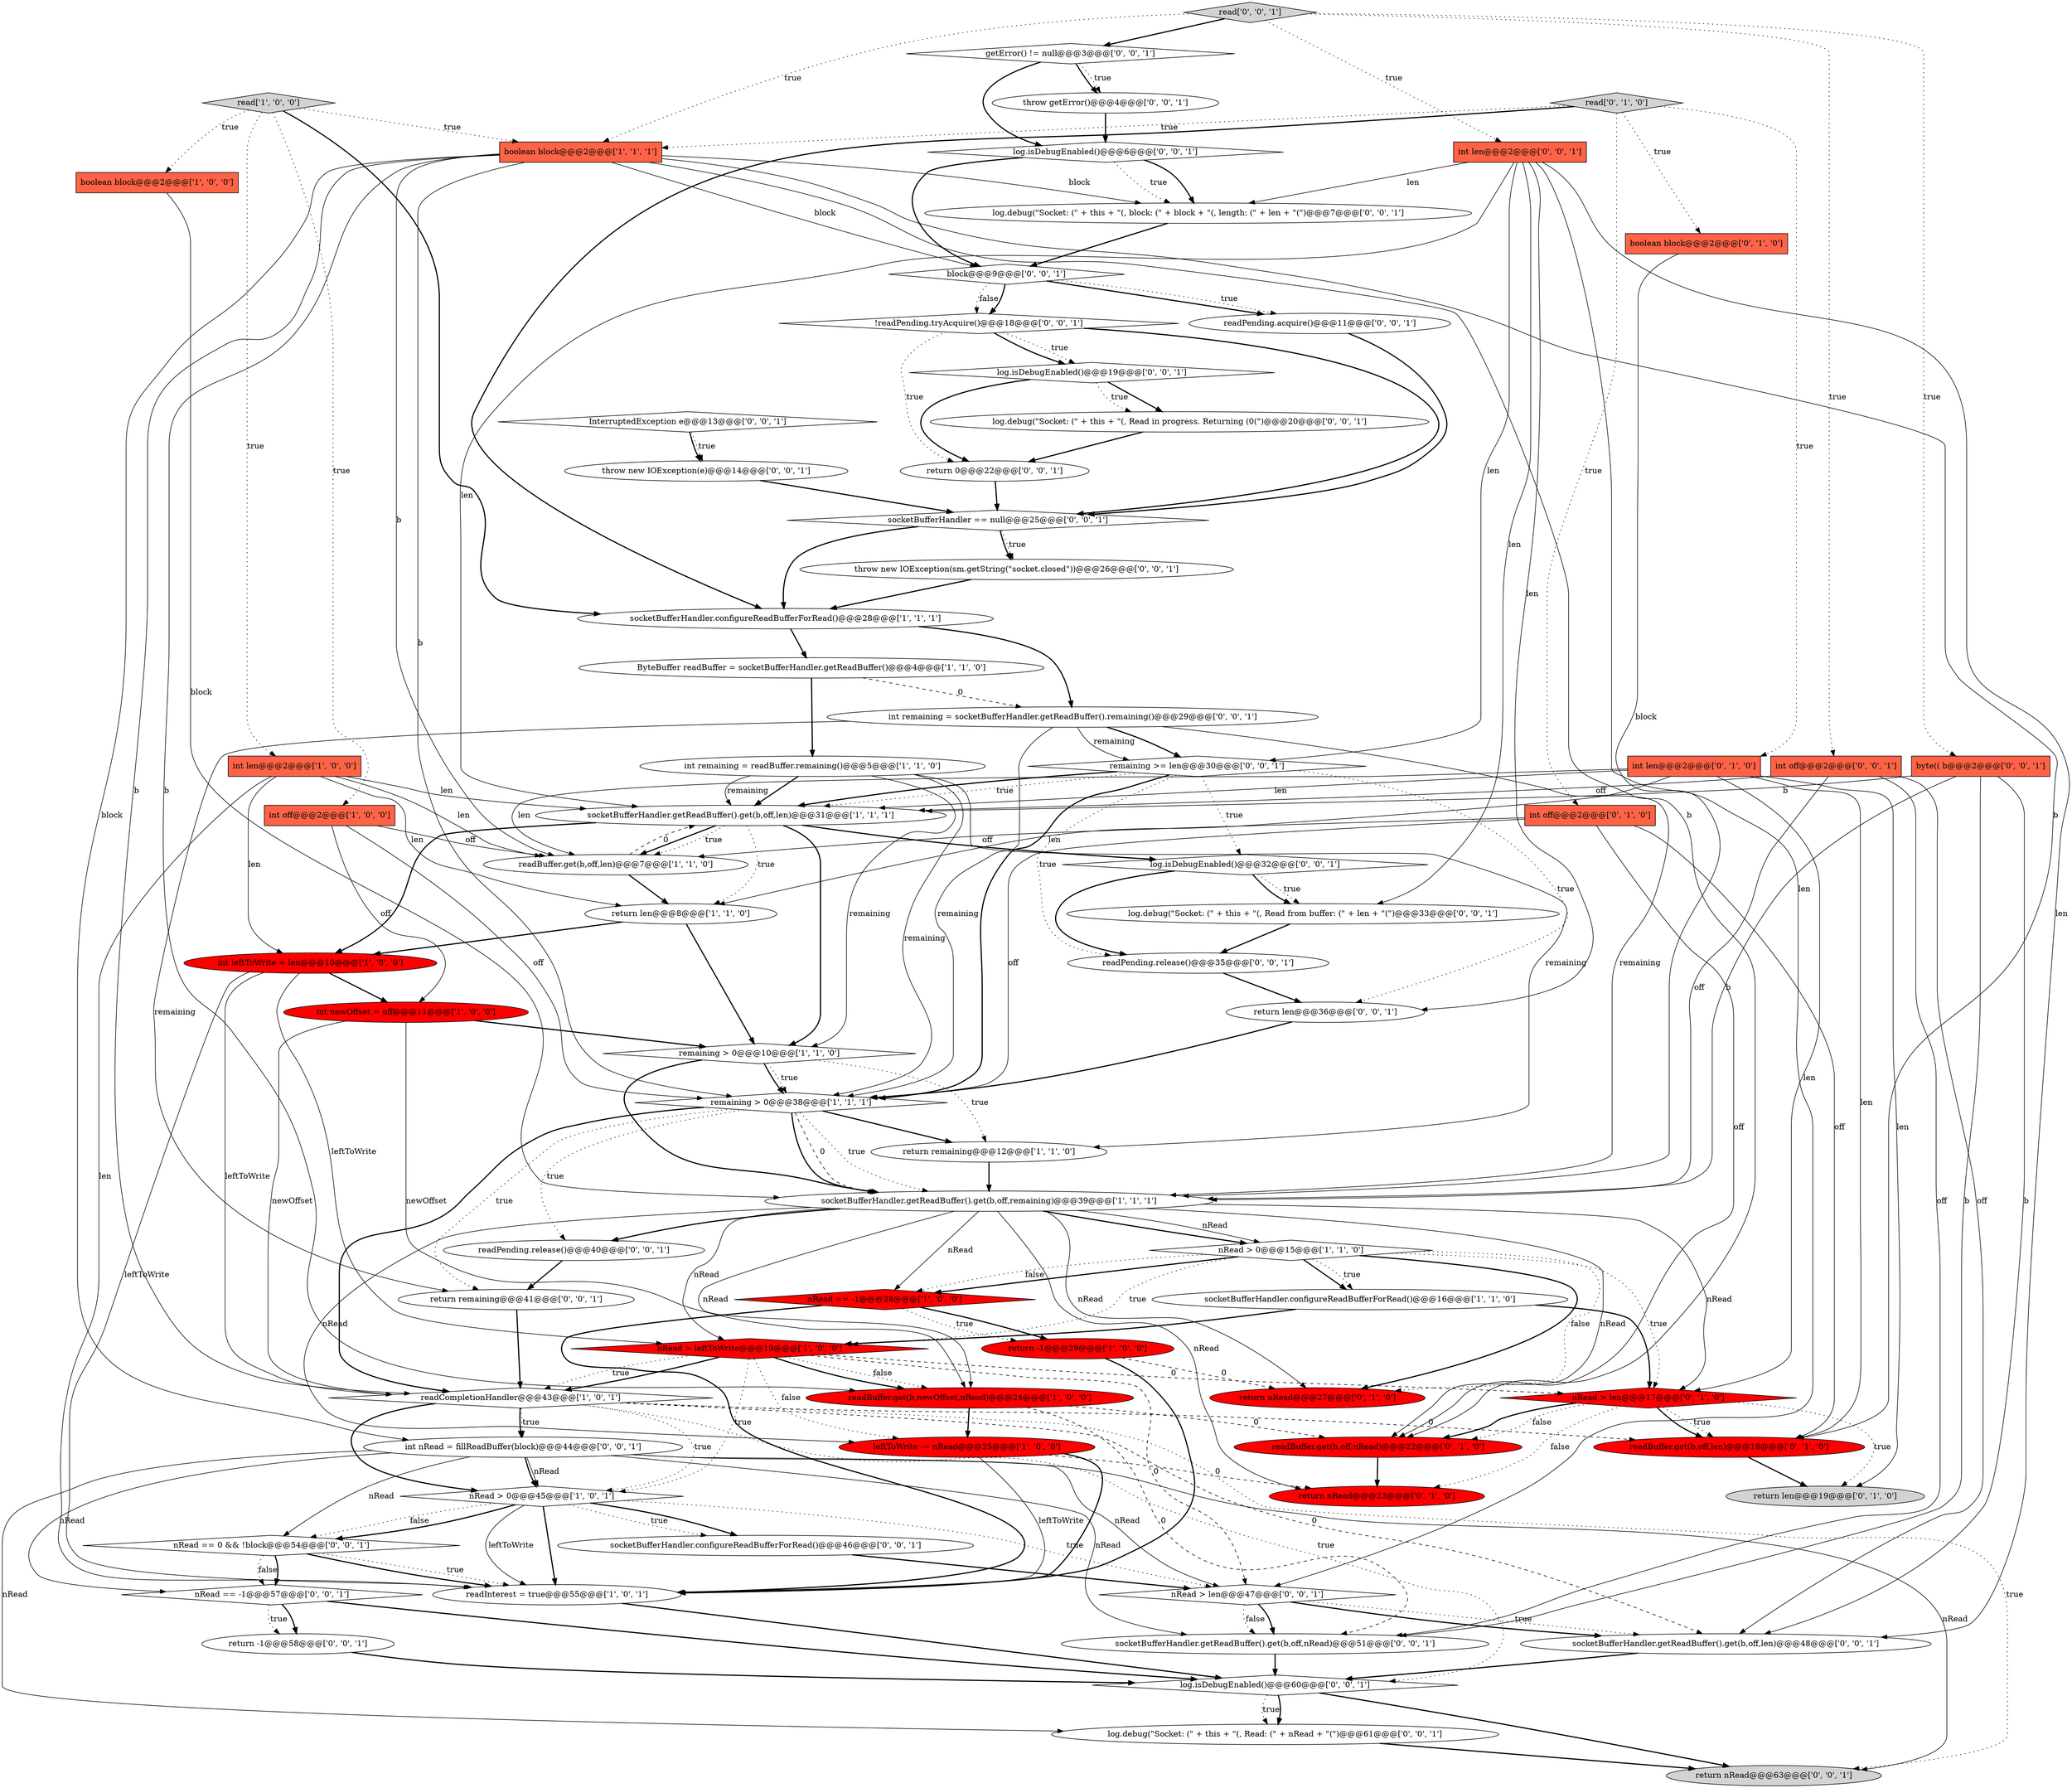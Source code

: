 digraph {
25 [style = filled, label = "readBuffer.get(b,newOffset,nRead)@@@24@@@['1', '0', '0']", fillcolor = red, shape = ellipse image = "AAA1AAABBB1BBB"];
28 [style = filled, label = "int off@@@2@@@['0', '1', '0']", fillcolor = tomato, shape = box image = "AAA0AAABBB2BBB"];
15 [style = filled, label = "int off@@@2@@@['1', '0', '0']", fillcolor = tomato, shape = box image = "AAA0AAABBB1BBB"];
46 [style = filled, label = "readPending.release()@@@40@@@['0', '0', '1']", fillcolor = white, shape = ellipse image = "AAA0AAABBB3BBB"];
45 [style = filled, label = "throw getError()@@@4@@@['0', '0', '1']", fillcolor = white, shape = ellipse image = "AAA0AAABBB3BBB"];
56 [style = filled, label = "int remaining = socketBufferHandler.getReadBuffer().remaining()@@@29@@@['0', '0', '1']", fillcolor = white, shape = ellipse image = "AAA0AAABBB3BBB"];
5 [style = filled, label = "return len@@@8@@@['1', '1', '0']", fillcolor = white, shape = ellipse image = "AAA0AAABBB1BBB"];
2 [style = filled, label = "boolean block@@@2@@@['1', '0', '0']", fillcolor = tomato, shape = box image = "AAA0AAABBB1BBB"];
22 [style = filled, label = "int remaining = readBuffer.remaining()@@@5@@@['1', '1', '0']", fillcolor = white, shape = ellipse image = "AAA0AAABBB1BBB"];
14 [style = filled, label = "socketBufferHandler.getReadBuffer().get(b,off,remaining)@@@39@@@['1', '1', '1']", fillcolor = white, shape = ellipse image = "AAA0AAABBB1BBB"];
39 [style = filled, label = "log.isDebugEnabled()@@@6@@@['0', '0', '1']", fillcolor = white, shape = diamond image = "AAA0AAABBB3BBB"];
47 [style = filled, label = "socketBufferHandler.getReadBuffer().get(b,off,nRead)@@@51@@@['0', '0', '1']", fillcolor = white, shape = ellipse image = "AAA0AAABBB3BBB"];
65 [style = filled, label = "log.debug(\"Socket: (\" + this + \"(, Read: (\" + nRead + \"(\")@@@61@@@['0', '0', '1']", fillcolor = white, shape = ellipse image = "AAA0AAABBB3BBB"];
51 [style = filled, label = "log.debug(\"Socket: (\" + this + \"(, block: (\" + block + \"(, length: (\" + len + \"(\")@@@7@@@['0', '0', '1']", fillcolor = white, shape = ellipse image = "AAA0AAABBB3BBB"];
10 [style = filled, label = "remaining > 0@@@10@@@['1', '1', '0']", fillcolor = white, shape = diamond image = "AAA0AAABBB1BBB"];
72 [style = filled, label = "log.isDebugEnabled()@@@60@@@['0', '0', '1']", fillcolor = white, shape = diamond image = "AAA0AAABBB3BBB"];
35 [style = filled, label = "return nRead@@@23@@@['0', '1', '0']", fillcolor = red, shape = ellipse image = "AAA1AAABBB2BBB"];
18 [style = filled, label = "socketBufferHandler.getReadBuffer().get(b,off,len)@@@31@@@['1', '1', '1']", fillcolor = white, shape = ellipse image = "AAA0AAABBB1BBB"];
37 [style = filled, label = "socketBufferHandler.configureReadBufferForRead()@@@46@@@['0', '0', '1']", fillcolor = white, shape = ellipse image = "AAA0AAABBB3BBB"];
20 [style = filled, label = "nRead == -1@@@28@@@['1', '0', '0']", fillcolor = red, shape = diamond image = "AAA1AAABBB1BBB"];
23 [style = filled, label = "nRead > 0@@@15@@@['1', '1', '0']", fillcolor = white, shape = diamond image = "AAA0AAABBB1BBB"];
55 [style = filled, label = "log.isDebugEnabled()@@@32@@@['0', '0', '1']", fillcolor = white, shape = diamond image = "AAA0AAABBB3BBB"];
29 [style = filled, label = "nRead > len@@@17@@@['0', '1', '0']", fillcolor = red, shape = diamond image = "AAA1AAABBB2BBB"];
16 [style = filled, label = "ByteBuffer readBuffer = socketBufferHandler.getReadBuffer()@@@4@@@['1', '1', '0']", fillcolor = white, shape = ellipse image = "AAA0AAABBB1BBB"];
41 [style = filled, label = "return len@@@36@@@['0', '0', '1']", fillcolor = white, shape = ellipse image = "AAA0AAABBB3BBB"];
59 [style = filled, label = "block@@@9@@@['0', '0', '1']", fillcolor = white, shape = diamond image = "AAA0AAABBB3BBB"];
1 [style = filled, label = "int leftToWrite = len@@@10@@@['1', '0', '0']", fillcolor = red, shape = ellipse image = "AAA1AAABBB1BBB"];
26 [style = filled, label = "boolean block@@@2@@@['1', '1', '1']", fillcolor = tomato, shape = box image = "AAA0AAABBB1BBB"];
73 [style = filled, label = "return -1@@@58@@@['0', '0', '1']", fillcolor = white, shape = ellipse image = "AAA0AAABBB3BBB"];
58 [style = filled, label = "log.isDebugEnabled()@@@19@@@['0', '0', '1']", fillcolor = white, shape = diamond image = "AAA0AAABBB3BBB"];
53 [style = filled, label = "int off@@@2@@@['0', '0', '1']", fillcolor = tomato, shape = box image = "AAA0AAABBB3BBB"];
57 [style = filled, label = "throw new IOException(e)@@@14@@@['0', '0', '1']", fillcolor = white, shape = ellipse image = "AAA0AAABBB3BBB"];
4 [style = filled, label = "socketBufferHandler.configureReadBufferForRead()@@@28@@@['1', '1', '1']", fillcolor = white, shape = ellipse image = "AAA0AAABBB1BBB"];
67 [style = filled, label = "readPending.acquire()@@@11@@@['0', '0', '1']", fillcolor = white, shape = ellipse image = "AAA0AAABBB3BBB"];
34 [style = filled, label = "return nRead@@@27@@@['0', '1', '0']", fillcolor = red, shape = ellipse image = "AAA1AAABBB2BBB"];
38 [style = filled, label = "remaining >= len@@@30@@@['0', '0', '1']", fillcolor = white, shape = diamond image = "AAA0AAABBB3BBB"];
60 [style = filled, label = "readPending.release()@@@35@@@['0', '0', '1']", fillcolor = white, shape = ellipse image = "AAA0AAABBB3BBB"];
12 [style = filled, label = "socketBufferHandler.configureReadBufferForRead()@@@16@@@['1', '1', '0']", fillcolor = white, shape = ellipse image = "AAA0AAABBB1BBB"];
8 [style = filled, label = "nRead > 0@@@45@@@['1', '0', '1']", fillcolor = white, shape = diamond image = "AAA0AAABBB1BBB"];
64 [style = filled, label = "nRead == 0 && !block@@@54@@@['0', '0', '1']", fillcolor = white, shape = diamond image = "AAA0AAABBB3BBB"];
48 [style = filled, label = "InterruptedException e@@@13@@@['0', '0', '1']", fillcolor = white, shape = diamond image = "AAA0AAABBB3BBB"];
21 [style = filled, label = "readInterest = true@@@55@@@['1', '0', '1']", fillcolor = white, shape = ellipse image = "AAA0AAABBB1BBB"];
0 [style = filled, label = "leftToWrite -= nRead@@@25@@@['1', '0', '0']", fillcolor = red, shape = ellipse image = "AAA1AAABBB1BBB"];
42 [style = filled, label = "socketBufferHandler == null@@@25@@@['0', '0', '1']", fillcolor = white, shape = diamond image = "AAA0AAABBB3BBB"];
36 [style = filled, label = "readBuffer.get(b,off,len)@@@18@@@['0', '1', '0']", fillcolor = red, shape = ellipse image = "AAA1AAABBB2BBB"];
63 [style = filled, label = "nRead == -1@@@57@@@['0', '0', '1']", fillcolor = white, shape = diamond image = "AAA0AAABBB3BBB"];
40 [style = filled, label = "socketBufferHandler.getReadBuffer().get(b,off,len)@@@48@@@['0', '0', '1']", fillcolor = white, shape = ellipse image = "AAA0AAABBB3BBB"];
54 [style = filled, label = "return nRead@@@63@@@['0', '0', '1']", fillcolor = lightgray, shape = ellipse image = "AAA0AAABBB3BBB"];
43 [style = filled, label = "log.debug(\"Socket: (\" + this + \"(, Read in progress. Returning (0(\")@@@20@@@['0', '0', '1']", fillcolor = white, shape = ellipse image = "AAA0AAABBB3BBB"];
6 [style = filled, label = "nRead > leftToWrite@@@19@@@['1', '0', '0']", fillcolor = red, shape = diamond image = "AAA1AAABBB1BBB"];
44 [style = filled, label = "return remaining@@@41@@@['0', '0', '1']", fillcolor = white, shape = ellipse image = "AAA0AAABBB3BBB"];
3 [style = filled, label = "readBuffer.get(b,off,len)@@@7@@@['1', '1', '0']", fillcolor = white, shape = ellipse image = "AAA0AAABBB1BBB"];
50 [style = filled, label = "getError() != null@@@3@@@['0', '0', '1']", fillcolor = white, shape = diamond image = "AAA0AAABBB3BBB"];
19 [style = filled, label = "return remaining@@@12@@@['1', '1', '0']", fillcolor = white, shape = ellipse image = "AAA0AAABBB1BBB"];
7 [style = filled, label = "int newOffset = off@@@11@@@['1', '0', '0']", fillcolor = red, shape = ellipse image = "AAA1AAABBB1BBB"];
9 [style = filled, label = "return -1@@@29@@@['1', '0', '0']", fillcolor = red, shape = ellipse image = "AAA1AAABBB1BBB"];
66 [style = filled, label = "throw new IOException(sm.getString(\"socket.closed\"))@@@26@@@['0', '0', '1']", fillcolor = white, shape = ellipse image = "AAA0AAABBB3BBB"];
49 [style = filled, label = "nRead > len@@@47@@@['0', '0', '1']", fillcolor = white, shape = diamond image = "AAA0AAABBB3BBB"];
70 [style = filled, label = "log.debug(\"Socket: (\" + this + \"(, Read from buffer: (\" + len + \"(\")@@@33@@@['0', '0', '1']", fillcolor = white, shape = ellipse image = "AAA0AAABBB3BBB"];
13 [style = filled, label = "read['1', '0', '0']", fillcolor = lightgray, shape = diamond image = "AAA0AAABBB1BBB"];
30 [style = filled, label = "int len@@@2@@@['0', '1', '0']", fillcolor = tomato, shape = box image = "AAA0AAABBB2BBB"];
52 [style = filled, label = "int len@@@2@@@['0', '0', '1']", fillcolor = tomato, shape = box image = "AAA0AAABBB3BBB"];
24 [style = filled, label = "remaining > 0@@@38@@@['1', '1', '1']", fillcolor = white, shape = diamond image = "AAA0AAABBB1BBB"];
68 [style = filled, label = "byte(( b@@@2@@@['0', '0', '1']", fillcolor = tomato, shape = box image = "AAA0AAABBB3BBB"];
69 [style = filled, label = "read['0', '0', '1']", fillcolor = lightgray, shape = diamond image = "AAA0AAABBB3BBB"];
61 [style = filled, label = "int nRead = fillReadBuffer(block)@@@44@@@['0', '0', '1']", fillcolor = white, shape = ellipse image = "AAA0AAABBB3BBB"];
31 [style = filled, label = "read['0', '1', '0']", fillcolor = lightgray, shape = diamond image = "AAA0AAABBB2BBB"];
33 [style = filled, label = "readBuffer.get(b,off,nRead)@@@22@@@['0', '1', '0']", fillcolor = red, shape = ellipse image = "AAA1AAABBB2BBB"];
17 [style = filled, label = "int len@@@2@@@['1', '0', '0']", fillcolor = tomato, shape = box image = "AAA0AAABBB1BBB"];
27 [style = filled, label = "boolean block@@@2@@@['0', '1', '0']", fillcolor = tomato, shape = box image = "AAA0AAABBB2BBB"];
62 [style = filled, label = "return 0@@@22@@@['0', '0', '1']", fillcolor = white, shape = ellipse image = "AAA0AAABBB3BBB"];
71 [style = filled, label = "!readPending.tryAcquire()@@@18@@@['0', '0', '1']", fillcolor = white, shape = diamond image = "AAA0AAABBB3BBB"];
11 [style = filled, label = "readCompletionHandler@@@43@@@['1', '0', '1']", fillcolor = white, shape = diamond image = "AAA0AAABBB1BBB"];
32 [style = filled, label = "return len@@@19@@@['0', '1', '0']", fillcolor = lightgray, shape = ellipse image = "AAA0AAABBB2BBB"];
28->3 [style = solid, label="off"];
68->18 [style = solid, label="b"];
63->72 [style = bold, label=""];
18->3 [style = bold, label=""];
64->21 [style = bold, label=""];
65->54 [style = bold, label=""];
37->49 [style = bold, label=""];
59->71 [style = dotted, label="false"];
20->9 [style = bold, label=""];
11->40 [style = dashed, label="0"];
39->59 [style = bold, label=""];
7->11 [style = solid, label="newOffset"];
10->24 [style = bold, label=""];
18->55 [style = bold, label=""];
38->41 [style = dotted, label="true"];
14->35 [style = solid, label="nRead"];
26->59 [style = solid, label="block"];
59->71 [style = bold, label=""];
14->0 [style = solid, label="nRead"];
28->24 [style = solid, label="off"];
8->37 [style = dotted, label="true"];
22->19 [style = solid, label="remaining"];
11->72 [style = dotted, label="true"];
22->18 [style = solid, label="remaining"];
64->63 [style = dotted, label="false"];
52->49 [style = solid, label="len"];
69->50 [style = bold, label=""];
30->36 [style = solid, label="len"];
52->51 [style = solid, label="len"];
63->73 [style = bold, label=""];
52->41 [style = solid, label="len"];
3->5 [style = bold, label=""];
71->58 [style = bold, label=""];
8->21 [style = solid, label="leftToWrite"];
58->62 [style = bold, label=""];
21->72 [style = bold, label=""];
62->42 [style = bold, label=""];
39->51 [style = bold, label=""];
31->28 [style = dotted, label="true"];
49->40 [style = dotted, label="true"];
24->11 [style = bold, label=""];
6->11 [style = bold, label=""];
14->46 [style = bold, label=""];
18->3 [style = dotted, label="true"];
14->23 [style = solid, label="nRead"];
50->45 [style = bold, label=""];
9->21 [style = bold, label=""];
31->27 [style = dotted, label="true"];
64->21 [style = dotted, label="true"];
15->24 [style = solid, label="off"];
11->8 [style = dotted, label="true"];
23->12 [style = bold, label=""];
68->47 [style = solid, label="b"];
53->18 [style = solid, label="off"];
26->51 [style = solid, label="block"];
13->15 [style = dotted, label="true"];
6->11 [style = dotted, label="true"];
69->53 [style = dotted, label="true"];
23->29 [style = dotted, label="true"];
49->40 [style = bold, label=""];
40->72 [style = bold, label=""];
56->44 [style = solid, label="remaining"];
59->67 [style = bold, label=""];
53->40 [style = solid, label="off"];
30->29 [style = solid, label="len"];
23->34 [style = dotted, label="false"];
29->36 [style = dotted, label="true"];
4->16 [style = bold, label=""];
69->26 [style = dotted, label="true"];
50->45 [style = dotted, label="true"];
55->60 [style = bold, label=""];
29->36 [style = bold, label=""];
5->10 [style = bold, label=""];
13->17 [style = dotted, label="true"];
56->38 [style = bold, label=""];
24->19 [style = bold, label=""];
10->14 [style = bold, label=""];
1->11 [style = solid, label="leftToWrite"];
8->64 [style = bold, label=""];
55->70 [style = dotted, label="true"];
27->14 [style = solid, label="block"];
11->54 [style = dotted, label="true"];
31->4 [style = bold, label=""];
61->63 [style = solid, label="nRead"];
0->21 [style = bold, label=""];
14->25 [style = solid, label="nRead"];
60->41 [style = bold, label=""];
26->61 [style = solid, label="block"];
17->1 [style = solid, label="len"];
11->36 [style = dashed, label="0"];
50->39 [style = bold, label=""];
30->18 [style = solid, label="len"];
26->36 [style = solid, label="b"];
9->34 [style = dashed, label="0"];
38->18 [style = dotted, label="true"];
24->14 [style = dashed, label="0"];
6->49 [style = dashed, label="0"];
31->30 [style = dotted, label="true"];
5->1 [style = bold, label=""];
4->56 [style = bold, label=""];
22->18 [style = bold, label=""];
38->18 [style = bold, label=""];
12->29 [style = bold, label=""];
14->34 [style = solid, label="nRead"];
29->33 [style = dotted, label="false"];
17->3 [style = solid, label="len"];
18->1 [style = bold, label=""];
1->6 [style = solid, label="leftToWrite"];
10->24 [style = dotted, label="true"];
61->8 [style = bold, label=""];
8->49 [style = dotted, label="true"];
71->42 [style = bold, label=""];
11->61 [style = dotted, label="true"];
15->7 [style = solid, label="off"];
11->8 [style = bold, label=""];
8->64 [style = dotted, label="false"];
18->5 [style = dotted, label="true"];
11->61 [style = bold, label=""];
0->35 [style = dashed, label="0"];
0->21 [style = solid, label="leftToWrite"];
28->36 [style = solid, label="off"];
53->47 [style = solid, label="off"];
29->32 [style = dotted, label="true"];
39->51 [style = dotted, label="true"];
26->25 [style = solid, label="b"];
61->54 [style = solid, label="nRead"];
52->70 [style = solid, label="len"];
28->33 [style = solid, label="off"];
25->0 [style = bold, label=""];
46->44 [style = bold, label=""];
6->0 [style = dotted, label="false"];
23->20 [style = bold, label=""];
14->29 [style = solid, label="nRead"];
29->35 [style = dotted, label="false"];
58->43 [style = bold, label=""];
20->9 [style = dotted, label="true"];
38->24 [style = bold, label=""];
13->26 [style = dotted, label="true"];
61->64 [style = solid, label="nRead"];
69->68 [style = dotted, label="true"];
14->20 [style = solid, label="nRead"];
71->58 [style = dotted, label="true"];
17->18 [style = solid, label="len"];
6->25 [style = dotted, label="false"];
38->55 [style = dotted, label="true"];
38->60 [style = dotted, label="true"];
24->44 [style = dotted, label="true"];
25->47 [style = dashed, label="0"];
22->10 [style = solid, label="remaining"];
72->65 [style = dotted, label="true"];
1->7 [style = bold, label=""];
56->38 [style = solid, label="remaining"];
61->65 [style = solid, label="nRead"];
69->52 [style = dotted, label="true"];
17->21 [style = solid, label="len"];
42->4 [style = bold, label=""];
15->3 [style = solid, label="off"];
22->24 [style = solid, label="remaining"];
55->70 [style = bold, label=""];
13->2 [style = dotted, label="true"];
68->40 [style = solid, label="b"];
19->14 [style = bold, label=""];
14->23 [style = bold, label=""];
18->10 [style = bold, label=""];
72->65 [style = bold, label=""];
6->8 [style = dotted, label="true"];
10->19 [style = dotted, label="true"];
30->5 [style = solid, label="len"];
73->72 [style = bold, label=""];
52->38 [style = solid, label="len"];
48->57 [style = dotted, label="true"];
8->37 [style = bold, label=""];
24->46 [style = dotted, label="true"];
30->32 [style = solid, label="len"];
61->47 [style = solid, label="nRead"];
61->8 [style = solid, label="nRead"];
26->24 [style = solid, label="b"];
68->14 [style = solid, label="b"];
30->3 [style = solid, label="len"];
45->39 [style = bold, label=""];
42->66 [style = dotted, label="true"];
56->24 [style = solid, label="remaining"];
52->18 [style = solid, label="len"];
33->35 [style = bold, label=""];
43->62 [style = bold, label=""];
57->42 [style = bold, label=""];
2->14 [style = solid, label="block"];
58->43 [style = dotted, label="true"];
26->11 [style = solid, label="b"];
26->33 [style = solid, label="b"];
41->24 [style = bold, label=""];
48->57 [style = bold, label=""];
24->14 [style = dotted, label="true"];
7->10 [style = bold, label=""];
23->6 [style = dotted, label="true"];
3->18 [style = dashed, label="0"];
64->63 [style = bold, label=""];
42->66 [style = bold, label=""];
36->32 [style = bold, label=""];
72->54 [style = bold, label=""];
56->14 [style = solid, label="remaining"];
47->72 [style = bold, label=""];
16->22 [style = bold, label=""];
66->4 [style = bold, label=""];
12->6 [style = bold, label=""];
63->73 [style = dotted, label="true"];
61->49 [style = solid, label="nRead"];
7->25 [style = solid, label="newOffset"];
24->14 [style = bold, label=""];
51->59 [style = bold, label=""];
49->47 [style = bold, label=""];
20->21 [style = bold, label=""];
71->62 [style = dotted, label="true"];
29->33 [style = bold, label=""];
16->56 [style = dashed, label="0"];
1->21 [style = solid, label="leftToWrite"];
6->29 [style = dashed, label="0"];
52->40 [style = solid, label="len"];
31->26 [style = dotted, label="true"];
70->60 [style = bold, label=""];
59->67 [style = dotted, label="true"];
53->14 [style = solid, label="off"];
14->6 [style = solid, label="nRead"];
8->21 [style = bold, label=""];
23->34 [style = bold, label=""];
67->42 [style = bold, label=""];
44->11 [style = bold, label=""];
25->33 [style = dashed, label="0"];
23->20 [style = dotted, label="false"];
26->3 [style = solid, label="b"];
14->33 [style = solid, label="nRead"];
23->12 [style = dotted, label="true"];
49->47 [style = dotted, label="false"];
6->25 [style = bold, label=""];
17->5 [style = solid, label="len"];
13->4 [style = bold, label=""];
}
